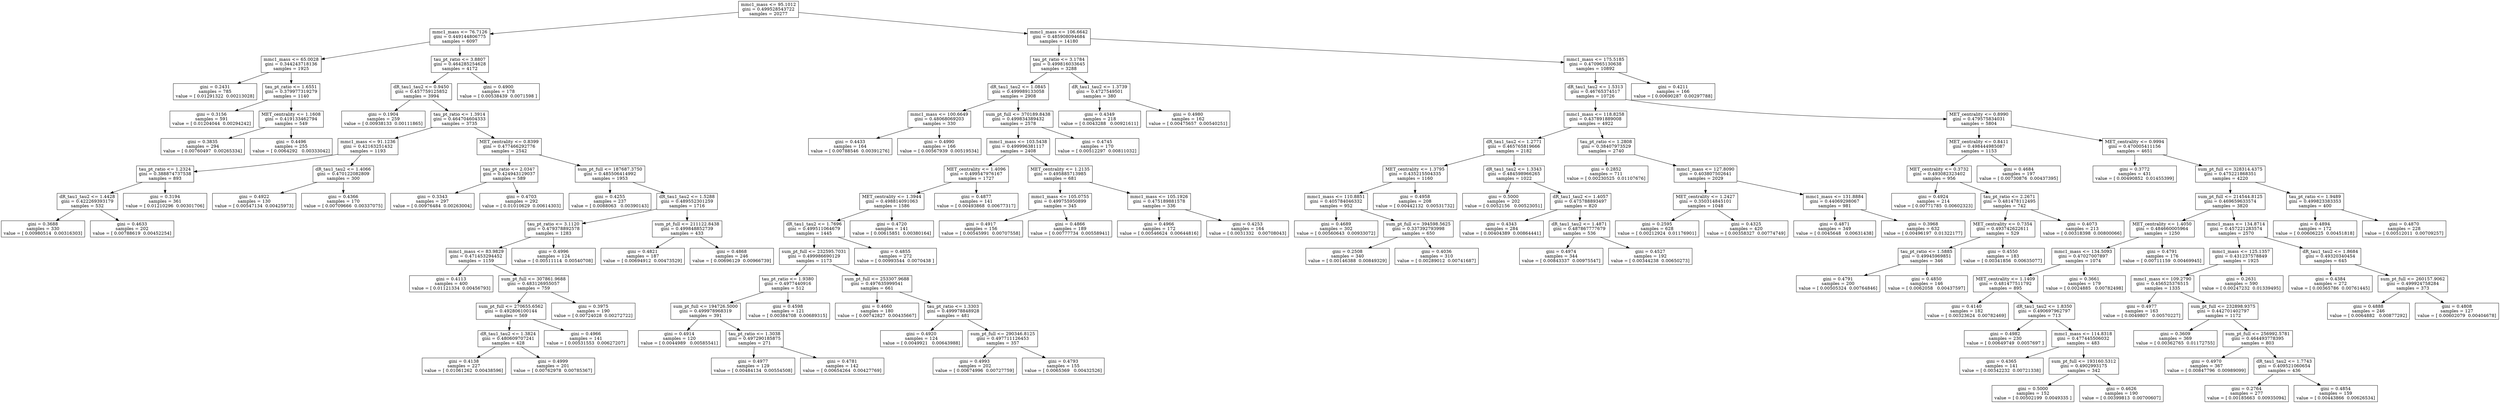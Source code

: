 digraph Tree {
0 [label="mmc1_mass <= 95.1012\ngini = 0.499528543722\nsamples = 20277", shape="box"] ;
1 [label="mmc1_mass <= 76.7126\ngini = 0.449144806775\nsamples = 6097", shape="box"] ;
0 -> 1 ;
2 [label="mmc1_mass <= 65.0028\ngini = 0.344243718136\nsamples = 1925", shape="box"] ;
1 -> 2 ;
3 [label="gini = 0.2431\nsamples = 785\nvalue = [ 0.01291322  0.00213028]", shape="box"] ;
2 -> 3 ;
4 [label="tau_pt_ratio <= 1.6551\ngini = 0.379977319279\nsamples = 1140", shape="box"] ;
2 -> 4 ;
5 [label="gini = 0.3156\nsamples = 591\nvalue = [ 0.01204044  0.00294242]", shape="box"] ;
4 -> 5 ;
6 [label="MET_centrality <= 1.1608\ngini = 0.419133462794\nsamples = 549", shape="box"] ;
4 -> 6 ;
7 [label="gini = 0.3835\nsamples = 294\nvalue = [ 0.00760497  0.00265334]", shape="box"] ;
6 -> 7 ;
8 [label="gini = 0.4496\nsamples = 255\nvalue = [ 0.0064292   0.00333042]", shape="box"] ;
6 -> 8 ;
9 [label="tau_pt_ratio <= 3.8807\ngini = 0.464285254628\nsamples = 4172", shape="box"] ;
1 -> 9 ;
10 [label="dR_tau1_tau2 <= 0.9450\ngini = 0.457759125852\nsamples = 3994", shape="box"] ;
9 -> 10 ;
11 [label="gini = 0.1904\nsamples = 259\nvalue = [ 0.00938133  0.00111865]", shape="box"] ;
10 -> 11 ;
12 [label="tau_pt_ratio <= 1.3914\ngini = 0.464704604333\nsamples = 3735", shape="box"] ;
10 -> 12 ;
13 [label="mmc1_mass <= 91.1236\ngini = 0.42163251432\nsamples = 1193", shape="box"] ;
12 -> 13 ;
14 [label="tau_pt_ratio <= 1.2324\ngini = 0.388874737538\nsamples = 893", shape="box"] ;
13 -> 14 ;
15 [label="dR_tau1_tau2 <= 1.4428\ngini = 0.422269393179\nsamples = 532", shape="box"] ;
14 -> 15 ;
16 [label="gini = 0.3688\nsamples = 330\nvalue = [ 0.00980514  0.00316303]", shape="box"] ;
15 -> 16 ;
17 [label="gini = 0.4633\nsamples = 202\nvalue = [ 0.00788619  0.00452254]", shape="box"] ;
15 -> 17 ;
18 [label="gini = 0.3194\nsamples = 361\nvalue = [ 0.01210296  0.00301706]", shape="box"] ;
14 -> 18 ;
19 [label="dR_tau1_tau2 <= 1.4066\ngini = 0.470122082809\nsamples = 300", shape="box"] ;
13 -> 19 ;
20 [label="gini = 0.4922\nsamples = 130\nvalue = [ 0.00547134  0.00425973]", shape="box"] ;
19 -> 20 ;
21 [label="gini = 0.4366\nsamples = 170\nvalue = [ 0.00709666  0.00337075]", shape="box"] ;
19 -> 21 ;
22 [label="MET_centrality <= 0.8399\ngini = 0.477466292776\nsamples = 2542", shape="box"] ;
12 -> 22 ;
23 [label="tau_pt_ratio <= 2.0347\ngini = 0.424943129037\nsamples = 589", shape="box"] ;
22 -> 23 ;
24 [label="gini = 0.3343\nsamples = 297\nvalue = [ 0.00976484  0.00263004]", shape="box"] ;
23 -> 24 ;
25 [label="gini = 0.4703\nsamples = 292\nvalue = [ 0.01010629  0.00614303]", shape="box"] ;
23 -> 25 ;
26 [label="sum_pt_full <= 187687.3750\ngini = 0.485506414992\nsamples = 1953", shape="box"] ;
22 -> 26 ;
27 [label="gini = 0.4255\nsamples = 237\nvalue = [ 0.0088063   0.00390143]", shape="box"] ;
26 -> 27 ;
28 [label="dR_tau1_tau2 <= 1.5288\ngini = 0.489552301259\nsamples = 1716", shape="box"] ;
26 -> 28 ;
29 [label="tau_pt_ratio <= 3.1120\ngini = 0.479378892578\nsamples = 1283", shape="box"] ;
28 -> 29 ;
30 [label="mmc1_mass <= 83.9829\ngini = 0.471453294452\nsamples = 1159", shape="box"] ;
29 -> 30 ;
31 [label="gini = 0.4113\nsamples = 400\nvalue = [ 0.01121334  0.00456793]", shape="box"] ;
30 -> 31 ;
32 [label="sum_pt_full <= 307861.9688\ngini = 0.483126955057\nsamples = 759", shape="box"] ;
30 -> 32 ;
33 [label="sum_pt_full <= 270655.6562\ngini = 0.492806100144\nsamples = 569", shape="box"] ;
32 -> 33 ;
34 [label="dR_tau1_tau2 <= 1.3824\ngini = 0.480609707241\nsamples = 428", shape="box"] ;
33 -> 34 ;
35 [label="gini = 0.4138\nsamples = 227\nvalue = [ 0.01061262  0.00438596]", shape="box"] ;
34 -> 35 ;
36 [label="gini = 0.4999\nsamples = 201\nvalue = [ 0.00762978  0.00785367]", shape="box"] ;
34 -> 36 ;
37 [label="gini = 0.4966\nsamples = 141\nvalue = [ 0.00531553  0.00627207]", shape="box"] ;
33 -> 37 ;
38 [label="gini = 0.3975\nsamples = 190\nvalue = [ 0.00724028  0.00272722]", shape="box"] ;
32 -> 38 ;
39 [label="gini = 0.4996\nsamples = 124\nvalue = [ 0.00511114  0.00540708]", shape="box"] ;
29 -> 39 ;
40 [label="sum_pt_full <= 211122.8438\ngini = 0.499848852739\nsamples = 433", shape="box"] ;
28 -> 40 ;
41 [label="gini = 0.4821\nsamples = 187\nvalue = [ 0.00694912  0.00473529]", shape="box"] ;
40 -> 41 ;
42 [label="gini = 0.4868\nsamples = 246\nvalue = [ 0.00696129  0.00966739]", shape="box"] ;
40 -> 42 ;
43 [label="gini = 0.4900\nsamples = 178\nvalue = [ 0.00538439  0.0071598 ]", shape="box"] ;
9 -> 43 ;
44 [label="mmc1_mass <= 106.6642\ngini = 0.485908094684\nsamples = 14180", shape="box"] ;
0 -> 44 ;
45 [label="tau_pt_ratio <= 3.1784\ngini = 0.499816033645\nsamples = 3288", shape="box"] ;
44 -> 45 ;
46 [label="dR_tau1_tau2 <= 1.0845\ngini = 0.499989133058\nsamples = 2908", shape="box"] ;
45 -> 46 ;
47 [label="mmc1_mass <= 100.6649\ngini = 0.48068069203\nsamples = 330", shape="box"] ;
46 -> 47 ;
48 [label="gini = 0.4433\nsamples = 164\nvalue = [ 0.00788546  0.00391276]", shape="box"] ;
47 -> 48 ;
49 [label="gini = 0.4990\nsamples = 166\nvalue = [ 0.00567939  0.00519534]", shape="box"] ;
47 -> 49 ;
50 [label="sum_pt_full <= 370189.8438\ngini = 0.499834389432\nsamples = 2578", shape="box"] ;
46 -> 50 ;
51 [label="mmc1_mass <= 103.5438\ngini = 0.499996381117\nsamples = 2408", shape="box"] ;
50 -> 51 ;
52 [label="MET_centrality <= 1.4096\ngini = 0.499547976167\nsamples = 1727", shape="box"] ;
51 -> 52 ;
53 [label="MET_centrality <= 1.3944\ngini = 0.498814091063\nsamples = 1586", shape="box"] ;
52 -> 53 ;
54 [label="dR_tau1_tau2 <= 1.7696\ngini = 0.499511064679\nsamples = 1445", shape="box"] ;
53 -> 54 ;
55 [label="sum_pt_full <= 232595.7031\ngini = 0.499986690129\nsamples = 1173", shape="box"] ;
54 -> 55 ;
56 [label="tau_pt_ratio <= 1.9380\ngini = 0.4977440916\nsamples = 512", shape="box"] ;
55 -> 56 ;
57 [label="sum_pt_full <= 194726.5000\ngini = 0.499978968319\nsamples = 391", shape="box"] ;
56 -> 57 ;
58 [label="gini = 0.4914\nsamples = 120\nvalue = [ 0.0044989   0.00585541]", shape="box"] ;
57 -> 58 ;
59 [label="tau_pt_ratio <= 1.3038\ngini = 0.497290185875\nsamples = 271", shape="box"] ;
57 -> 59 ;
60 [label="gini = 0.4977\nsamples = 129\nvalue = [ 0.00484134  0.00554508]", shape="box"] ;
59 -> 60 ;
61 [label="gini = 0.4781\nsamples = 142\nvalue = [ 0.00654264  0.00427769]", shape="box"] ;
59 -> 61 ;
62 [label="gini = 0.4598\nsamples = 121\nvalue = [ 0.00384708  0.00689315]", shape="box"] ;
56 -> 62 ;
63 [label="sum_pt_full <= 253307.9688\ngini = 0.497635999541\nsamples = 661", shape="box"] ;
55 -> 63 ;
64 [label="gini = 0.4660\nsamples = 180\nvalue = [ 0.00742827  0.00435667]", shape="box"] ;
63 -> 64 ;
65 [label="tau_pt_ratio <= 1.3303\ngini = 0.499978848928\nsamples = 481", shape="box"] ;
63 -> 65 ;
66 [label="gini = 0.4920\nsamples = 124\nvalue = [ 0.0049921   0.00643988]", shape="box"] ;
65 -> 66 ;
67 [label="sum_pt_full <= 290346.8125\ngini = 0.497711126453\nsamples = 357", shape="box"] ;
65 -> 67 ;
68 [label="gini = 0.4993\nsamples = 202\nvalue = [ 0.00674996  0.00727759]", shape="box"] ;
67 -> 68 ;
69 [label="gini = 0.4793\nsamples = 155\nvalue = [ 0.0065369   0.00432526]", shape="box"] ;
67 -> 69 ;
70 [label="gini = 0.4855\nsamples = 272\nvalue = [ 0.00993544  0.0070438 ]", shape="box"] ;
54 -> 70 ;
71 [label="gini = 0.4720\nsamples = 141\nvalue = [ 0.00615851  0.00380164]", shape="box"] ;
53 -> 71 ;
72 [label="gini = 0.4877\nsamples = 141\nvalue = [ 0.00493868  0.00677317]", shape="box"] ;
52 -> 72 ;
73 [label="MET_centrality <= 1.2135\ngini = 0.495885713985\nsamples = 681", shape="box"] ;
51 -> 73 ;
74 [label="mmc1_mass <= 105.0755\ngini = 0.499755950899\nsamples = 345", shape="box"] ;
73 -> 74 ;
75 [label="gini = 0.4917\nsamples = 156\nvalue = [ 0.00545991  0.00707558]", shape="box"] ;
74 -> 75 ;
76 [label="gini = 0.4866\nsamples = 189\nvalue = [ 0.00777734  0.00558941]", shape="box"] ;
74 -> 76 ;
77 [label="mmc1_mass <= 105.1926\ngini = 0.475189881578\nsamples = 336", shape="box"] ;
73 -> 77 ;
78 [label="gini = 0.4966\nsamples = 172\nvalue = [ 0.00546624  0.00644816]", shape="box"] ;
77 -> 78 ;
79 [label="gini = 0.4253\nsamples = 164\nvalue = [ 0.0031332   0.00708043]", shape="box"] ;
77 -> 79 ;
80 [label="gini = 0.4745\nsamples = 170\nvalue = [ 0.00512297  0.00811032]", shape="box"] ;
50 -> 80 ;
81 [label="dR_tau1_tau2 <= 1.3739\ngini = 0.4727549501\nsamples = 380", shape="box"] ;
45 -> 81 ;
82 [label="gini = 0.4349\nsamples = 218\nvalue = [ 0.0043288   0.00921611]", shape="box"] ;
81 -> 82 ;
83 [label="gini = 0.4980\nsamples = 162\nvalue = [ 0.00475657  0.00540251]", shape="box"] ;
81 -> 83 ;
84 [label="mmc1_mass <= 175.5185\ngini = 0.470965130638\nsamples = 10892", shape="box"] ;
44 -> 84 ;
85 [label="dR_tau1_tau2 <= 1.5313\ngini = 0.46765374517\nsamples = 10726", shape="box"] ;
84 -> 85 ;
86 [label="mmc1_mass <= 118.8258\ngini = 0.437891889008\nsamples = 4922", shape="box"] ;
85 -> 86 ;
87 [label="dR_tau1_tau2 <= 1.2771\ngini = 0.465765819666\nsamples = 2182", shape="box"] ;
86 -> 87 ;
88 [label="MET_centrality <= 1.3795\ngini = 0.435215504335\nsamples = 1160", shape="box"] ;
87 -> 88 ;
89 [label="mmc1_mass <= 110.8851\ngini = 0.405784046332\nsamples = 952", shape="box"] ;
88 -> 89 ;
90 [label="gini = 0.4689\nsamples = 302\nvalue = [ 0.00560643  0.00933072]", shape="box"] ;
89 -> 90 ;
91 [label="sum_pt_full <= 394598.5625\ngini = 0.337392793998\nsamples = 650", shape="box"] ;
89 -> 91 ;
92 [label="gini = 0.2508\nsamples = 340\nvalue = [ 0.00146388  0.00849329]", shape="box"] ;
91 -> 92 ;
93 [label="gini = 0.4036\nsamples = 310\nvalue = [ 0.00289012  0.00741687]", shape="box"] ;
91 -> 93 ;
94 [label="gini = 0.4958\nsamples = 208\nvalue = [ 0.00442132  0.00531732]", shape="box"] ;
88 -> 94 ;
95 [label="dR_tau1_tau2 <= 1.3343\ngini = 0.484598966265\nsamples = 1022", shape="box"] ;
87 -> 95 ;
96 [label="gini = 0.5000\nsamples = 202\nvalue = [ 0.0052156   0.00523051]", shape="box"] ;
95 -> 96 ;
97 [label="dR_tau1_tau2 <= 1.4057\ngini = 0.475788893497\nsamples = 820", shape="box"] ;
95 -> 97 ;
98 [label="gini = 0.4343\nsamples = 284\nvalue = [ 0.00404389  0.00864441]", shape="box"] ;
97 -> 98 ;
99 [label="dR_tau1_tau2 <= 1.4871\ngini = 0.487867777679\nsamples = 536", shape="box"] ;
97 -> 99 ;
100 [label="gini = 0.4974\nsamples = 344\nvalue = [ 0.00843337  0.00975547]", shape="box"] ;
99 -> 100 ;
101 [label="gini = 0.4527\nsamples = 192\nvalue = [ 0.00344238  0.00650273]", shape="box"] ;
99 -> 101 ;
102 [label="tau_pt_ratio <= 1.2808\ngini = 0.38407973529\nsamples = 2740", shape="box"] ;
86 -> 102 ;
103 [label="gini = 0.2852\nsamples = 711\nvalue = [ 0.00230525  0.01107676]", shape="box"] ;
102 -> 103 ;
104 [label="mmc1_mass <= 127.8090\ngini = 0.403807502641\nsamples = 2029", shape="box"] ;
102 -> 104 ;
105 [label="MET_centrality <= 1.2427\ngini = 0.350314845101\nsamples = 1048", shape="box"] ;
104 -> 105 ;
106 [label="gini = 0.2595\nsamples = 628\nvalue = [ 0.00212924  0.01176901]", shape="box"] ;
105 -> 106 ;
107 [label="gini = 0.4325\nsamples = 420\nvalue = [ 0.00358327  0.00774749]", shape="box"] ;
105 -> 107 ;
108 [label="mmc1_mass <= 131.8884\ngini = 0.44069298067\nsamples = 981", shape="box"] ;
104 -> 108 ;
109 [label="gini = 0.4871\nsamples = 349\nvalue = [ 0.0045648   0.00631438]", shape="box"] ;
108 -> 109 ;
110 [label="gini = 0.3968\nsamples = 632\nvalue = [ 0.00496197  0.01322177]", shape="box"] ;
108 -> 110 ;
111 [label="MET_centrality <= 0.8990\ngini = 0.479575834031\nsamples = 5804", shape="box"] ;
85 -> 111 ;
112 [label="MET_centrality <= 0.8411\ngini = 0.498444985087\nsamples = 1153", shape="box"] ;
111 -> 112 ;
113 [label="MET_centrality <= 0.3732\ngini = 0.493082323402\nsamples = 956", shape="box"] ;
112 -> 113 ;
114 [label="gini = 0.4924\nsamples = 214\nvalue = [ 0.00771785  0.00602323]", shape="box"] ;
113 -> 114 ;
115 [label="tau_pt_ratio <= 2.2671\ngini = 0.481478112495\nsamples = 742", shape="box"] ;
113 -> 115 ;
116 [label="MET_centrality <= 0.7354\ngini = 0.493742622611\nsamples = 529", shape="box"] ;
115 -> 116 ;
117 [label="tau_pt_ratio <= 1.5885\ngini = 0.49945969851\nsamples = 346", shape="box"] ;
116 -> 117 ;
118 [label="gini = 0.4791\nsamples = 200\nvalue = [ 0.00505324  0.00764846]", shape="box"] ;
117 -> 118 ;
119 [label="gini = 0.4850\nsamples = 146\nvalue = [ 0.0062058   0.00437597]", shape="box"] ;
117 -> 119 ;
120 [label="gini = 0.4550\nsamples = 183\nvalue = [ 0.00341856  0.00635077]", shape="box"] ;
116 -> 120 ;
121 [label="gini = 0.4073\nsamples = 213\nvalue = [ 0.00318398  0.00800066]", shape="box"] ;
115 -> 121 ;
122 [label="gini = 0.4684\nsamples = 197\nvalue = [ 0.00730876  0.00437395]", shape="box"] ;
112 -> 122 ;
123 [label="MET_centrality <= 0.9994\ngini = 0.470005411156\nsamples = 4651", shape="box"] ;
111 -> 123 ;
124 [label="gini = 0.3772\nsamples = 431\nvalue = [ 0.00490852  0.01455399]", shape="box"] ;
123 -> 124 ;
125 [label="sum_pt_full <= 328314.4375\ngini = 0.475221868351\nsamples = 4220", shape="box"] ;
123 -> 125 ;
126 [label="sum_pt_full <= 214544.8125\ngini = 0.469659633574\nsamples = 3820", shape="box"] ;
125 -> 126 ;
127 [label="MET_centrality <= 1.4050\ngini = 0.484660005964\nsamples = 1250", shape="box"] ;
126 -> 127 ;
128 [label="mmc1_mass <= 134.5093\ngini = 0.47027007897\nsamples = 1074", shape="box"] ;
127 -> 128 ;
129 [label="MET_centrality <= 1.1409\ngini = 0.481477511792\nsamples = 895", shape="box"] ;
128 -> 129 ;
130 [label="gini = 0.4140\nsamples = 182\nvalue = [ 0.00323624  0.00782469]", shape="box"] ;
129 -> 130 ;
131 [label="dR_tau1_tau2 <= 1.8350\ngini = 0.490697962797\nsamples = 713", shape="box"] ;
129 -> 131 ;
132 [label="gini = 0.4982\nsamples = 230\nvalue = [ 0.00649749  0.0057697 ]", shape="box"] ;
131 -> 132 ;
133 [label="mmc1_mass <= 114.8318\ngini = 0.477445506032\nsamples = 483", shape="box"] ;
131 -> 133 ;
134 [label="gini = 0.4365\nsamples = 141\nvalue = [ 0.00342232  0.00721338]", shape="box"] ;
133 -> 134 ;
135 [label="sum_pt_full <= 193160.5312\ngini = 0.4902993175\nsamples = 342", shape="box"] ;
133 -> 135 ;
136 [label="gini = 0.5000\nsamples = 152\nvalue = [ 0.00502199  0.0049335 ]", shape="box"] ;
135 -> 136 ;
137 [label="gini = 0.4626\nsamples = 190\nvalue = [ 0.00399813  0.00700607]", shape="box"] ;
135 -> 137 ;
138 [label="gini = 0.3661\nsamples = 179\nvalue = [ 0.0024885   0.00782498]", shape="box"] ;
128 -> 138 ;
139 [label="gini = 0.4791\nsamples = 176\nvalue = [ 0.00711159  0.00469945]", shape="box"] ;
127 -> 139 ;
140 [label="mmc1_mass <= 134.8714\ngini = 0.457221283574\nsamples = 2570", shape="box"] ;
126 -> 140 ;
141 [label="mmc1_mass <= 125.1357\ngini = 0.431237578849\nsamples = 1925", shape="box"] ;
140 -> 141 ;
142 [label="mmc1_mass <= 109.2790\ngini = 0.456525376515\nsamples = 1335", shape="box"] ;
141 -> 142 ;
143 [label="gini = 0.4977\nsamples = 163\nvalue = [ 0.0049807   0.00570227]", shape="box"] ;
142 -> 143 ;
144 [label="sum_pt_full <= 232898.9375\ngini = 0.442701402797\nsamples = 1172", shape="box"] ;
142 -> 144 ;
145 [label="gini = 0.3609\nsamples = 369\nvalue = [ 0.00362765  0.01172755]", shape="box"] ;
144 -> 145 ;
146 [label="sum_pt_full <= 256992.5781\ngini = 0.464493778395\nsamples = 803", shape="box"] ;
144 -> 146 ;
147 [label="gini = 0.4970\nsamples = 367\nvalue = [ 0.00847796  0.00989099]", shape="box"] ;
146 -> 147 ;
148 [label="dR_tau1_tau2 <= 1.7743\ngini = 0.409521060654\nsamples = 436", shape="box"] ;
146 -> 148 ;
149 [label="gini = 0.2764\nsamples = 277\nvalue = [ 0.00185663  0.00935094]", shape="box"] ;
148 -> 149 ;
150 [label="gini = 0.4854\nsamples = 159\nvalue = [ 0.00443866  0.00626534]", shape="box"] ;
148 -> 150 ;
151 [label="gini = 0.2631\nsamples = 590\nvalue = [ 0.00247232  0.01339495]", shape="box"] ;
141 -> 151 ;
152 [label="dR_tau1_tau2 <= 1.8684\ngini = 0.49320340454\nsamples = 645", shape="box"] ;
140 -> 152 ;
153 [label="gini = 0.4384\nsamples = 272\nvalue = [ 0.00365786  0.00761445]", shape="box"] ;
152 -> 153 ;
154 [label="sum_pt_full <= 260157.9062\ngini = 0.499924758284\nsamples = 373", shape="box"] ;
152 -> 154 ;
155 [label="gini = 0.4888\nsamples = 246\nvalue = [ 0.0064882   0.00877292]", shape="box"] ;
154 -> 155 ;
156 [label="gini = 0.4808\nsamples = 127\nvalue = [ 0.00602079  0.00404678]", shape="box"] ;
154 -> 156 ;
157 [label="tau_pt_ratio <= 1.9489\ngini = 0.499823383353\nsamples = 400", shape="box"] ;
125 -> 157 ;
158 [label="gini = 0.4894\nsamples = 172\nvalue = [ 0.00606225  0.00451818]", shape="box"] ;
157 -> 158 ;
159 [label="gini = 0.4870\nsamples = 228\nvalue = [ 0.00512011  0.00709257]", shape="box"] ;
157 -> 159 ;
160 [label="gini = 0.4211\nsamples = 166\nvalue = [ 0.00690287  0.00297788]", shape="box"] ;
84 -> 160 ;
}